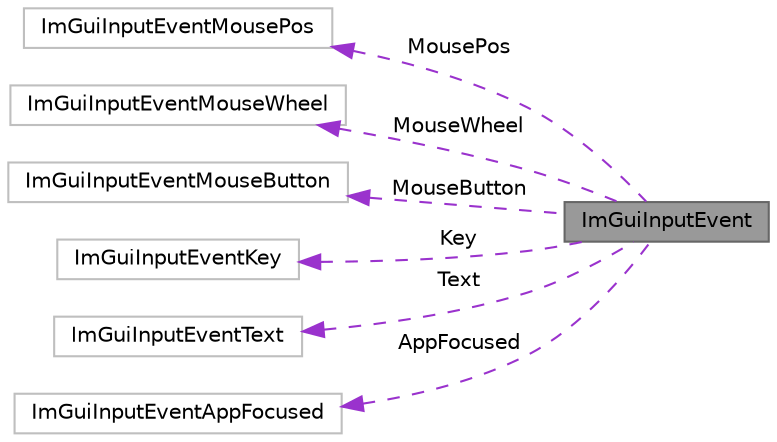 digraph "ImGuiInputEvent"
{
 // LATEX_PDF_SIZE
  bgcolor="transparent";
  edge [fontname=Helvetica,fontsize=10,labelfontname=Helvetica,labelfontsize=10];
  node [fontname=Helvetica,fontsize=10,shape=box,height=0.2,width=0.4];
  rankdir="LR";
  Node1 [label="ImGuiInputEvent",height=0.2,width=0.4,color="gray40", fillcolor="grey60", style="filled", fontcolor="black",tooltip=" "];
  Node2 -> Node1 [dir="back",color="darkorchid3",style="dashed",label=" MousePos" ];
  Node2 [label="ImGuiInputEventMousePos",height=0.2,width=0.4,color="grey75", fillcolor="white", style="filled",URL="$struct_im_gui_input_event_mouse_pos.html",tooltip=" "];
  Node3 -> Node1 [dir="back",color="darkorchid3",style="dashed",label=" MouseWheel" ];
  Node3 [label="ImGuiInputEventMouseWheel",height=0.2,width=0.4,color="grey75", fillcolor="white", style="filled",URL="$struct_im_gui_input_event_mouse_wheel.html",tooltip=" "];
  Node4 -> Node1 [dir="back",color="darkorchid3",style="dashed",label=" MouseButton" ];
  Node4 [label="ImGuiInputEventMouseButton",height=0.2,width=0.4,color="grey75", fillcolor="white", style="filled",URL="$struct_im_gui_input_event_mouse_button.html",tooltip=" "];
  Node5 -> Node1 [dir="back",color="darkorchid3",style="dashed",label=" Key" ];
  Node5 [label="ImGuiInputEventKey",height=0.2,width=0.4,color="grey75", fillcolor="white", style="filled",URL="$struct_im_gui_input_event_key.html",tooltip=" "];
  Node6 -> Node1 [dir="back",color="darkorchid3",style="dashed",label=" Text" ];
  Node6 [label="ImGuiInputEventText",height=0.2,width=0.4,color="grey75", fillcolor="white", style="filled",URL="$struct_im_gui_input_event_text.html",tooltip=" "];
  Node7 -> Node1 [dir="back",color="darkorchid3",style="dashed",label=" AppFocused" ];
  Node7 [label="ImGuiInputEventAppFocused",height=0.2,width=0.4,color="grey75", fillcolor="white", style="filled",URL="$struct_im_gui_input_event_app_focused.html",tooltip=" "];
}
